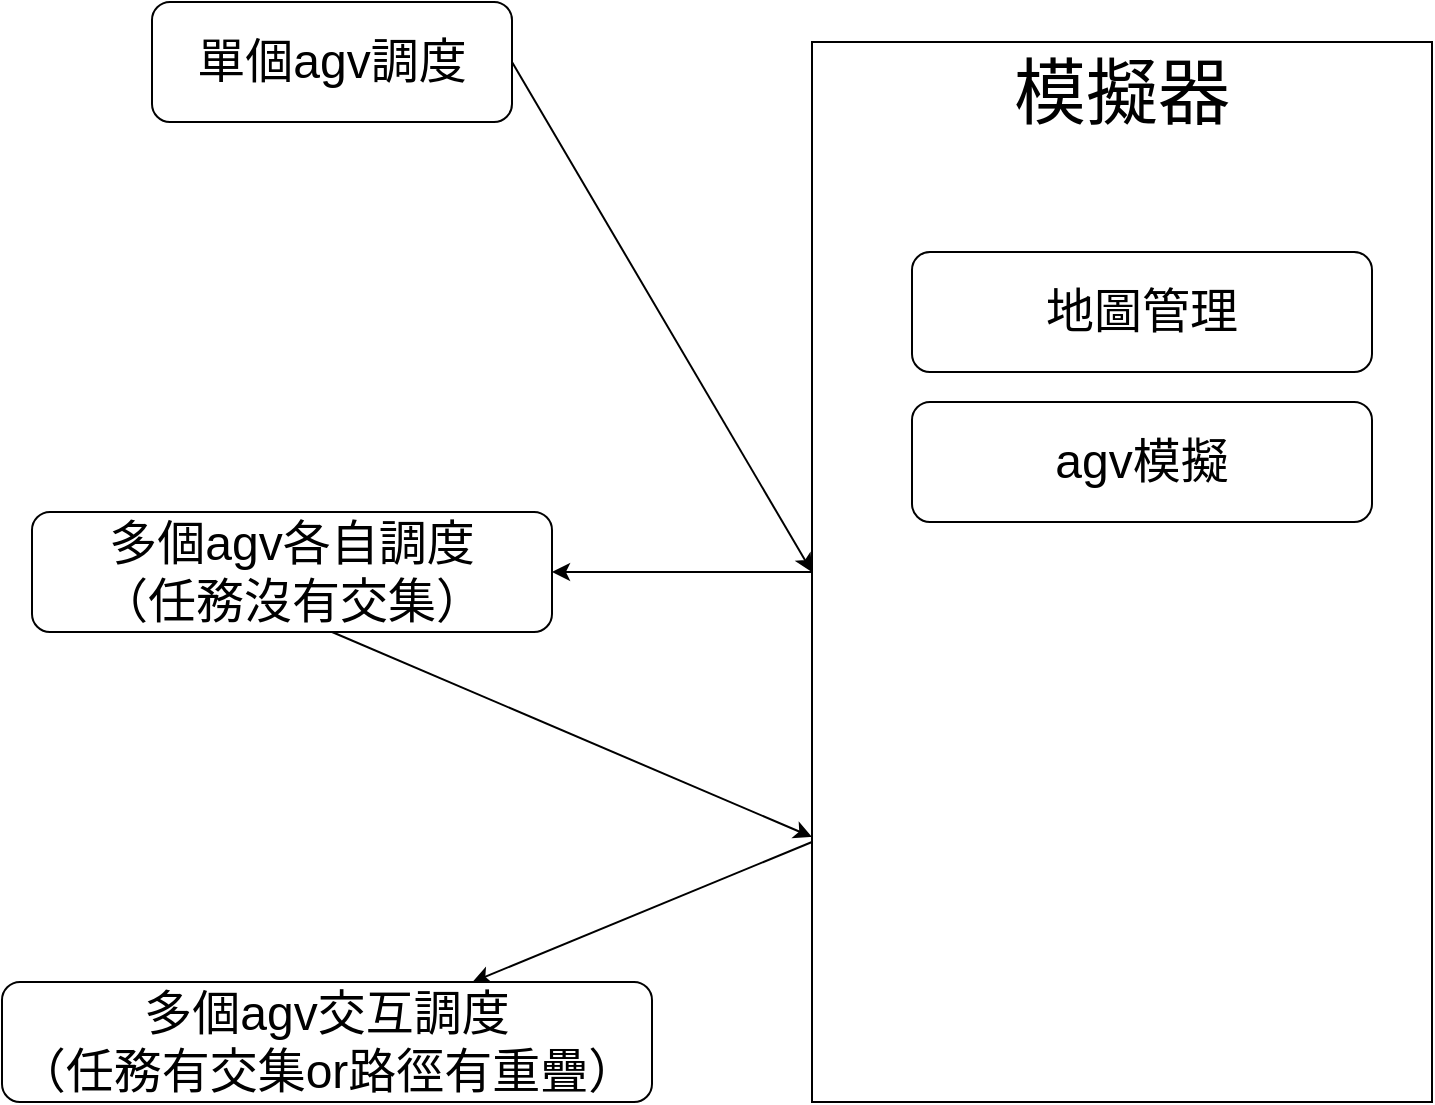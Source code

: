 <mxfile version="20.8.14" type="github">
  <diagram name="系統開發流程" id="mCIZsBK1J4OM7ZNtnRXF">
    <mxGraphModel dx="1600" dy="775" grid="1" gridSize="10" guides="1" tooltips="1" connect="1" arrows="1" fold="1" page="1" pageScale="1" pageWidth="827" pageHeight="1169" math="0" shadow="0">
      <root>
        <mxCell id="0" />
        <mxCell id="1" parent="0" />
        <mxCell id="_cTSjQU-mbcuw32wQxp6-2" value="&lt;font style=&quot;font-size: 24px;&quot;&gt;單個agv調度&lt;/font&gt;" style="rounded=1;whiteSpace=wrap;html=1;" vertex="1" parent="1">
          <mxGeometry x="150" y="160" width="180" height="60" as="geometry" />
        </mxCell>
        <mxCell id="_cTSjQU-mbcuw32wQxp6-4" value="" style="rounded=0;whiteSpace=wrap;html=1;" vertex="1" parent="1">
          <mxGeometry x="480" y="180" width="310" height="530" as="geometry" />
        </mxCell>
        <mxCell id="_cTSjQU-mbcuw32wQxp6-5" value="&lt;font style=&quot;font-size: 36px;&quot;&gt;模擬器&lt;/font&gt;" style="text;html=1;strokeColor=none;fillColor=none;align=center;verticalAlign=middle;whiteSpace=wrap;rounded=0;" vertex="1" parent="1">
          <mxGeometry x="575" y="190" width="120" height="30" as="geometry" />
        </mxCell>
        <mxCell id="_cTSjQU-mbcuw32wQxp6-6" value="&lt;font style=&quot;font-size: 24px;&quot;&gt;地圖管理&lt;/font&gt;" style="rounded=1;whiteSpace=wrap;html=1;" vertex="1" parent="1">
          <mxGeometry x="530" y="285" width="230" height="60" as="geometry" />
        </mxCell>
        <mxCell id="_cTSjQU-mbcuw32wQxp6-7" value="agv模擬" style="rounded=1;whiteSpace=wrap;html=1;fontSize=24;" vertex="1" parent="1">
          <mxGeometry x="530" y="360" width="230" height="60" as="geometry" />
        </mxCell>
        <mxCell id="_cTSjQU-mbcuw32wQxp6-8" value="" style="endArrow=classic;html=1;rounded=0;fontSize=24;exitX=1;exitY=0.5;exitDx=0;exitDy=0;entryX=0;entryY=0.5;entryDx=0;entryDy=0;" edge="1" parent="1" source="_cTSjQU-mbcuw32wQxp6-2" target="_cTSjQU-mbcuw32wQxp6-4">
          <mxGeometry width="50" height="50" relative="1" as="geometry">
            <mxPoint x="390" y="450" as="sourcePoint" />
            <mxPoint x="440" y="400" as="targetPoint" />
          </mxGeometry>
        </mxCell>
        <mxCell id="_cTSjQU-mbcuw32wQxp6-9" value="多個agv各自調度&lt;br&gt;（任務沒有交集）" style="rounded=1;whiteSpace=wrap;html=1;fontSize=24;" vertex="1" parent="1">
          <mxGeometry x="90" y="415" width="260" height="60" as="geometry" />
        </mxCell>
        <mxCell id="_cTSjQU-mbcuw32wQxp6-10" value="" style="endArrow=classic;html=1;rounded=0;fontSize=24;exitX=0;exitY=0.5;exitDx=0;exitDy=0;entryX=1;entryY=0.5;entryDx=0;entryDy=0;" edge="1" parent="1" source="_cTSjQU-mbcuw32wQxp6-4" target="_cTSjQU-mbcuw32wQxp6-9">
          <mxGeometry width="50" height="50" relative="1" as="geometry">
            <mxPoint x="390" y="450" as="sourcePoint" />
            <mxPoint x="440" y="400" as="targetPoint" />
          </mxGeometry>
        </mxCell>
        <mxCell id="_cTSjQU-mbcuw32wQxp6-11" value="" style="endArrow=classic;html=1;rounded=0;fontSize=24;exitX=0.577;exitY=1;exitDx=0;exitDy=0;exitPerimeter=0;entryX=0;entryY=0.75;entryDx=0;entryDy=0;" edge="1" parent="1" source="_cTSjQU-mbcuw32wQxp6-9" target="_cTSjQU-mbcuw32wQxp6-4">
          <mxGeometry width="50" height="50" relative="1" as="geometry">
            <mxPoint x="390" y="610" as="sourcePoint" />
            <mxPoint x="440" y="560" as="targetPoint" />
          </mxGeometry>
        </mxCell>
        <mxCell id="_cTSjQU-mbcuw32wQxp6-12" value="" style="endArrow=classic;html=1;rounded=0;fontSize=24;" edge="1" parent="1" target="_cTSjQU-mbcuw32wQxp6-13">
          <mxGeometry width="50" height="50" relative="1" as="geometry">
            <mxPoint x="480" y="580" as="sourcePoint" />
            <mxPoint x="360" y="680" as="targetPoint" />
          </mxGeometry>
        </mxCell>
        <mxCell id="_cTSjQU-mbcuw32wQxp6-13" value="多個agv交互調度&lt;br&gt;（任務有交集or路徑有重疊）" style="rounded=1;whiteSpace=wrap;html=1;fontSize=24;" vertex="1" parent="1">
          <mxGeometry x="75" y="650" width="325" height="60" as="geometry" />
        </mxCell>
      </root>
    </mxGraphModel>
  </diagram>
</mxfile>
